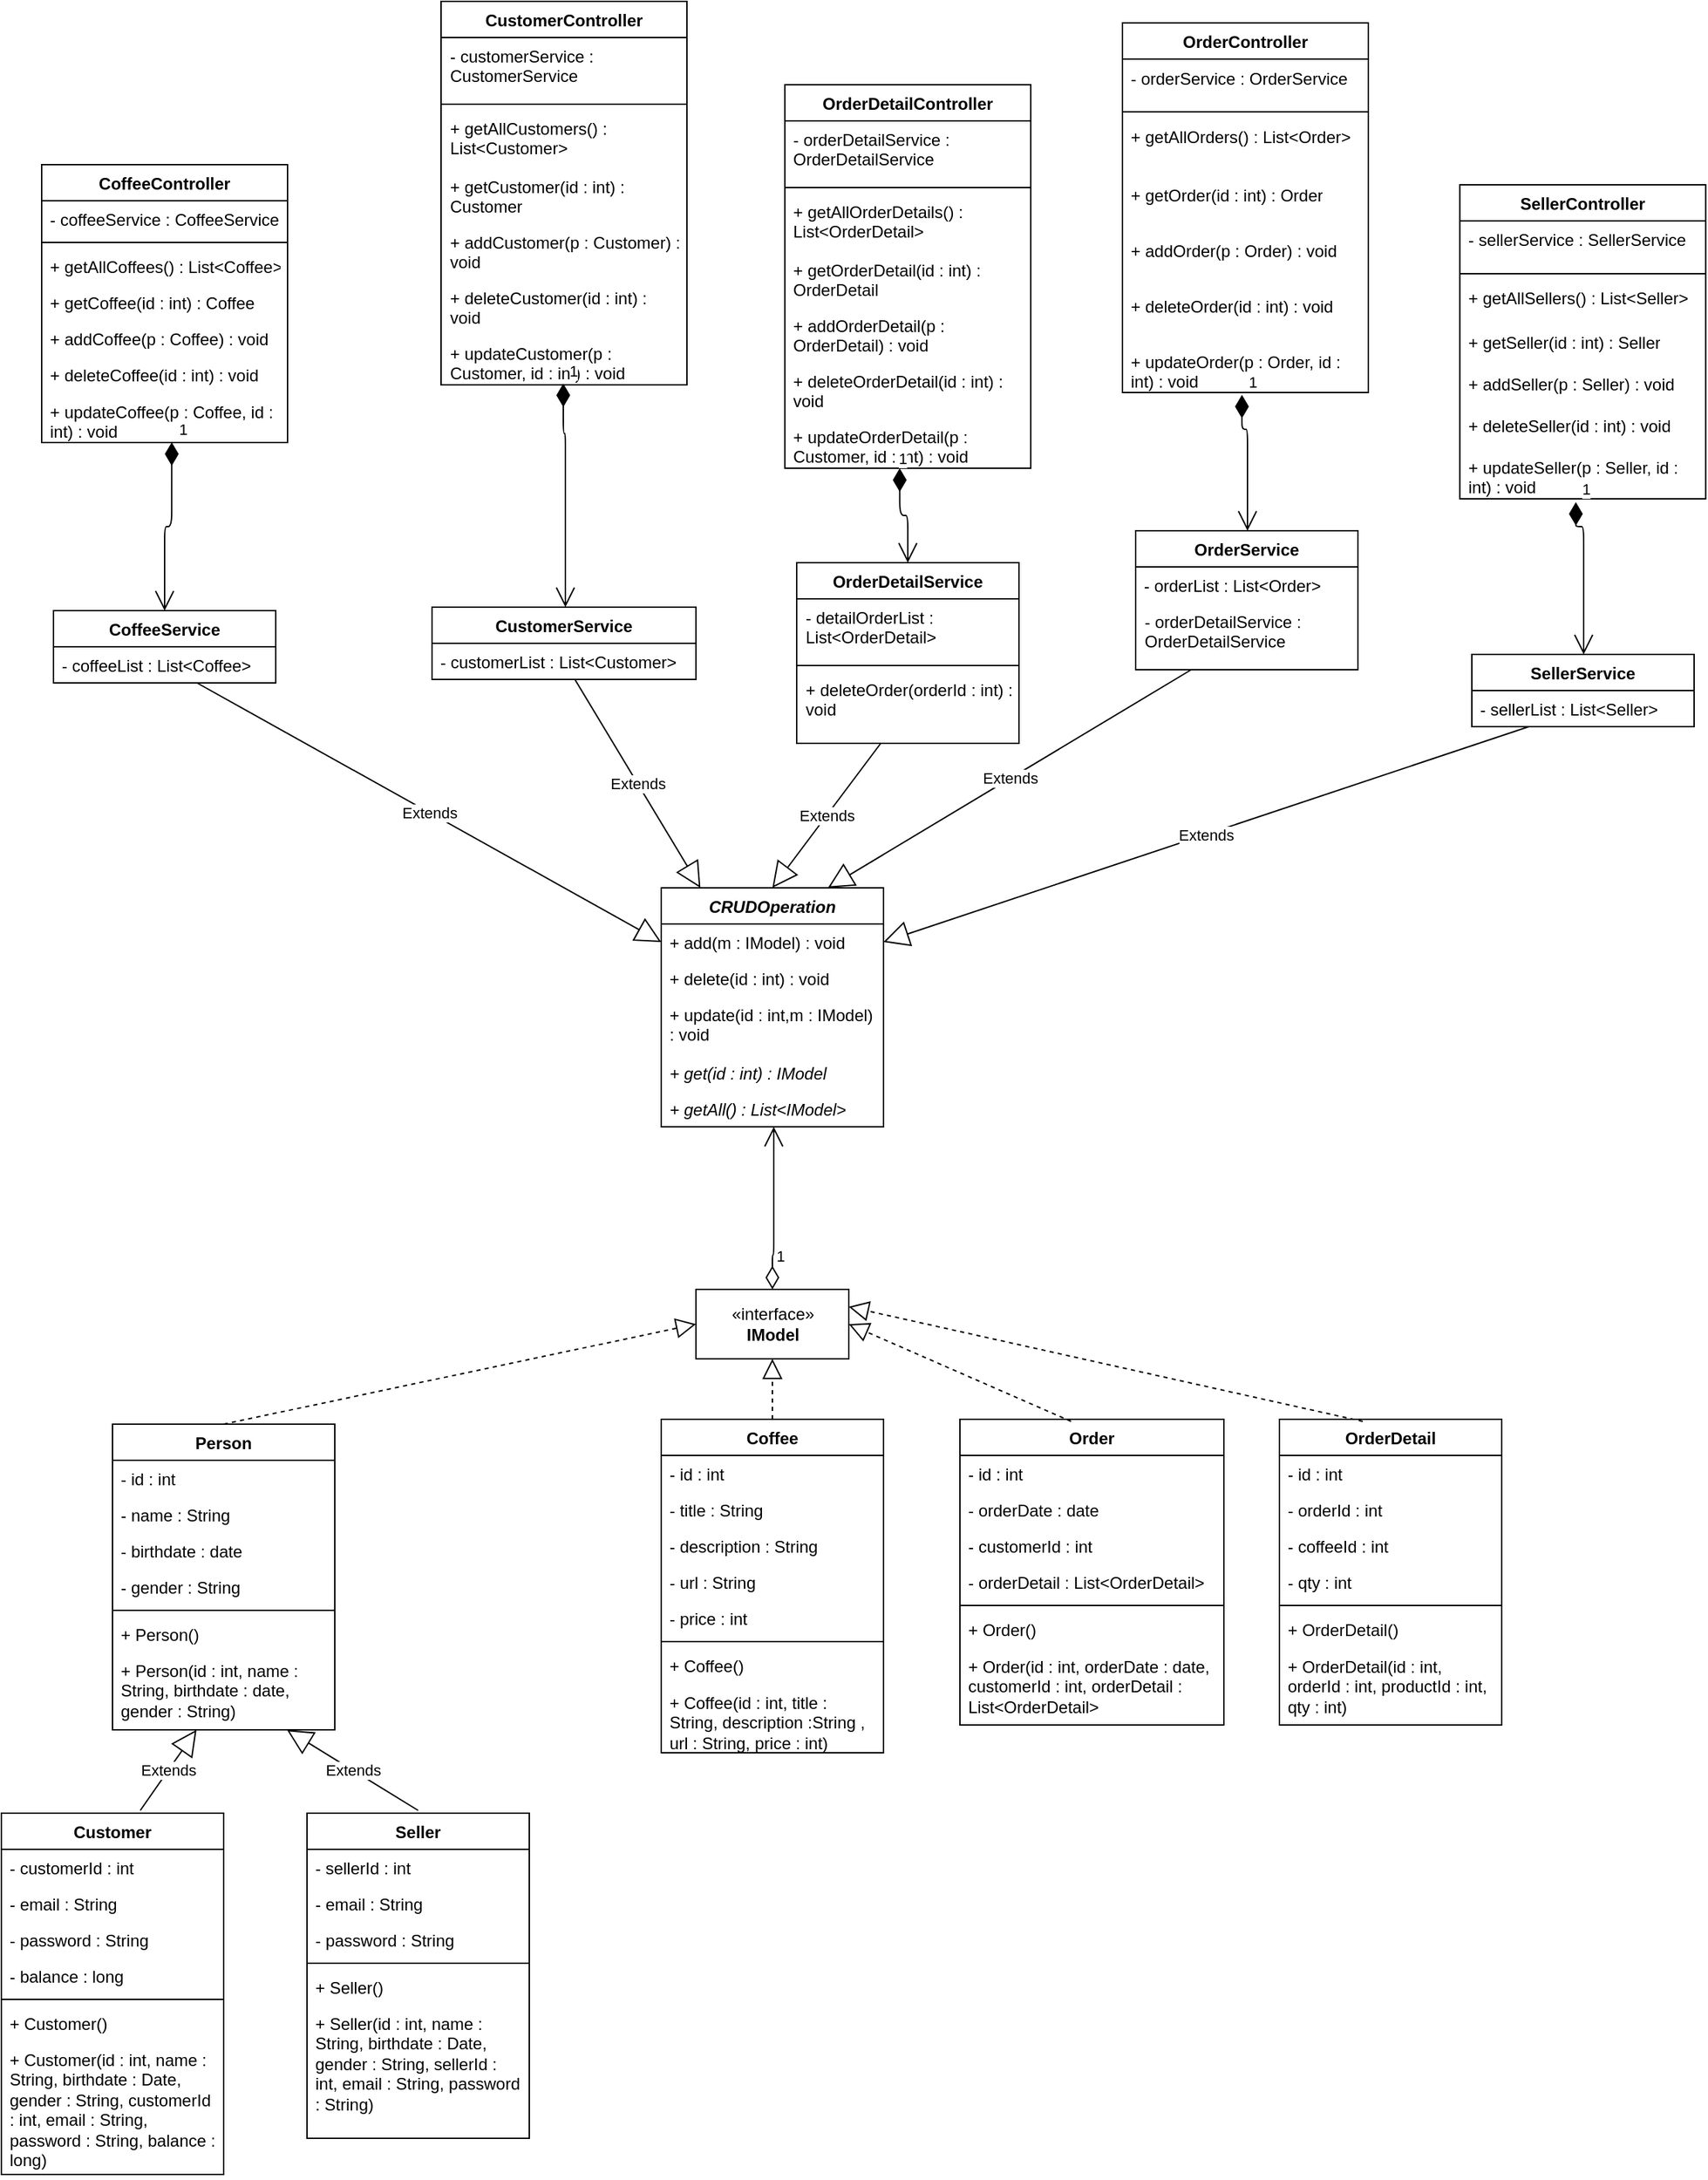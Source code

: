 <mxfile version="10.8.0" type="device"><diagram id="unkZzUZiPGqT73fD0y-A" name="Page-1"><mxGraphModel dx="1200" dy="1872" grid="1" gridSize="10" guides="1" tooltips="1" connect="1" arrows="1" fold="1" page="1" pageScale="1" pageWidth="827" pageHeight="1169" math="0" shadow="0"><root><mxCell id="0"/><mxCell id="1" parent="0"/><mxCell id="qswk7BOLAHKu92p0ZQ9E-1" value="Coffee" style="swimlane;fontStyle=1;align=center;verticalAlign=top;childLayout=stackLayout;horizontal=1;startSize=26;horizontalStack=0;resizeParent=1;resizeParentMax=0;resizeLast=0;collapsible=1;marginBottom=0;" parent="1" vertex="1"><mxGeometry x="545" y="118.5" width="160" height="240" as="geometry"/></mxCell><mxCell id="qswk7BOLAHKu92p0ZQ9E-5" value="- id : int" style="text;strokeColor=none;fillColor=none;align=left;verticalAlign=top;spacingLeft=4;spacingRight=4;overflow=hidden;rotatable=0;points=[[0,0.5],[1,0.5]];portConstraint=eastwest;" parent="qswk7BOLAHKu92p0ZQ9E-1" vertex="1"><mxGeometry y="26" width="160" height="26" as="geometry"/></mxCell><mxCell id="qswk7BOLAHKu92p0ZQ9E-6" value="- title : String" style="text;strokeColor=none;fillColor=none;align=left;verticalAlign=top;spacingLeft=4;spacingRight=4;overflow=hidden;rotatable=0;points=[[0,0.5],[1,0.5]];portConstraint=eastwest;" parent="qswk7BOLAHKu92p0ZQ9E-1" vertex="1"><mxGeometry y="52" width="160" height="26" as="geometry"/></mxCell><mxCell id="qswk7BOLAHKu92p0ZQ9E-8" value="- description : String" style="text;strokeColor=none;fillColor=none;align=left;verticalAlign=top;spacingLeft=4;spacingRight=4;overflow=hidden;rotatable=0;points=[[0,0.5],[1,0.5]];portConstraint=eastwest;" parent="qswk7BOLAHKu92p0ZQ9E-1" vertex="1"><mxGeometry y="78" width="160" height="26" as="geometry"/></mxCell><mxCell id="qswk7BOLAHKu92p0ZQ9E-7" value="- url : String" style="text;strokeColor=none;fillColor=none;align=left;verticalAlign=top;spacingLeft=4;spacingRight=4;overflow=hidden;rotatable=0;points=[[0,0.5],[1,0.5]];portConstraint=eastwest;" parent="qswk7BOLAHKu92p0ZQ9E-1" vertex="1"><mxGeometry y="104" width="160" height="26" as="geometry"/></mxCell><mxCell id="qswk7BOLAHKu92p0ZQ9E-2" value="- price : int" style="text;strokeColor=none;fillColor=none;align=left;verticalAlign=top;spacingLeft=4;spacingRight=4;overflow=hidden;rotatable=0;points=[[0,0.5],[1,0.5]];portConstraint=eastwest;" parent="qswk7BOLAHKu92p0ZQ9E-1" vertex="1"><mxGeometry y="130" width="160" height="26" as="geometry"/></mxCell><mxCell id="qswk7BOLAHKu92p0ZQ9E-3" value="" style="line;strokeWidth=1;fillColor=none;align=left;verticalAlign=middle;spacingTop=-1;spacingLeft=3;spacingRight=3;rotatable=0;labelPosition=right;points=[];portConstraint=eastwest;" parent="qswk7BOLAHKu92p0ZQ9E-1" vertex="1"><mxGeometry y="156" width="160" height="8" as="geometry"/></mxCell><mxCell id="qswk7BOLAHKu92p0ZQ9E-4" value="+ Coffee()" style="text;strokeColor=none;fillColor=none;align=left;verticalAlign=top;spacingLeft=4;spacingRight=4;overflow=hidden;rotatable=0;points=[[0,0.5],[1,0.5]];portConstraint=eastwest;" parent="qswk7BOLAHKu92p0ZQ9E-1" vertex="1"><mxGeometry y="164" width="160" height="26" as="geometry"/></mxCell><mxCell id="qswk7BOLAHKu92p0ZQ9E-9" value="+ Coffee(id : int, title : String, description :String , url : String, price : int)" style="text;strokeColor=none;fillColor=none;align=left;verticalAlign=top;spacingLeft=4;spacingRight=4;overflow=hidden;rotatable=0;points=[[0,0.5],[1,0.5]];portConstraint=eastwest;whiteSpace=wrap;" parent="qswk7BOLAHKu92p0ZQ9E-1" vertex="1"><mxGeometry y="190" width="160" height="50" as="geometry"/></mxCell><mxCell id="qswk7BOLAHKu92p0ZQ9E-10" value="Customer" style="swimlane;fontStyle=1;align=center;verticalAlign=top;childLayout=stackLayout;horizontal=1;startSize=26;horizontalStack=0;resizeParent=1;resizeParentMax=0;resizeLast=0;collapsible=1;marginBottom=0;" parent="1" vertex="1"><mxGeometry x="70" y="402" width="160" height="260" as="geometry"/></mxCell><mxCell id="qswk7BOLAHKu92p0ZQ9E-11" value="- customerId : int" style="text;strokeColor=none;fillColor=none;align=left;verticalAlign=top;spacingLeft=4;spacingRight=4;overflow=hidden;rotatable=0;points=[[0,0.5],[1,0.5]];portConstraint=eastwest;" parent="qswk7BOLAHKu92p0ZQ9E-10" vertex="1"><mxGeometry y="26" width="160" height="26" as="geometry"/></mxCell><mxCell id="qswk7BOLAHKu92p0ZQ9E-14" value="- email : String" style="text;strokeColor=none;fillColor=none;align=left;verticalAlign=top;spacingLeft=4;spacingRight=4;overflow=hidden;rotatable=0;points=[[0,0.5],[1,0.5]];portConstraint=eastwest;" parent="qswk7BOLAHKu92p0ZQ9E-10" vertex="1"><mxGeometry y="52" width="160" height="26" as="geometry"/></mxCell><mxCell id="qswk7BOLAHKu92p0ZQ9E-15" value="- password : String" style="text;strokeColor=none;fillColor=none;align=left;verticalAlign=top;spacingLeft=4;spacingRight=4;overflow=hidden;rotatable=0;points=[[0,0.5],[1,0.5]];portConstraint=eastwest;" parent="qswk7BOLAHKu92p0ZQ9E-10" vertex="1"><mxGeometry y="78" width="160" height="26" as="geometry"/></mxCell><mxCell id="qswk7BOLAHKu92p0ZQ9E-16" value="- balance : long" style="text;strokeColor=none;fillColor=none;align=left;verticalAlign=top;spacingLeft=4;spacingRight=4;overflow=hidden;rotatable=0;points=[[0,0.5],[1,0.5]];portConstraint=eastwest;" parent="qswk7BOLAHKu92p0ZQ9E-10" vertex="1"><mxGeometry y="104" width="160" height="26" as="geometry"/></mxCell><mxCell id="qswk7BOLAHKu92p0ZQ9E-12" value="" style="line;strokeWidth=1;fillColor=none;align=left;verticalAlign=middle;spacingTop=-1;spacingLeft=3;spacingRight=3;rotatable=0;labelPosition=right;points=[];portConstraint=eastwest;" parent="qswk7BOLAHKu92p0ZQ9E-10" vertex="1"><mxGeometry y="130" width="160" height="8" as="geometry"/></mxCell><mxCell id="qswk7BOLAHKu92p0ZQ9E-13" value="+ Customer()" style="text;strokeColor=none;fillColor=none;align=left;verticalAlign=top;spacingLeft=4;spacingRight=4;overflow=hidden;rotatable=0;points=[[0,0.5],[1,0.5]];portConstraint=eastwest;" parent="qswk7BOLAHKu92p0ZQ9E-10" vertex="1"><mxGeometry y="138" width="160" height="26" as="geometry"/></mxCell><mxCell id="qswk7BOLAHKu92p0ZQ9E-17" value="+ Customer(id : int, name : String, birthdate : Date, gender : String, customerId : int, email : String, password : String, balance : long)&#10;&#10;" style="text;strokeColor=none;fillColor=none;align=left;verticalAlign=top;spacingLeft=4;spacingRight=4;overflow=hidden;rotatable=0;points=[[0,0.5],[1,0.5]];portConstraint=eastwest;whiteSpace=wrap;" parent="qswk7BOLAHKu92p0ZQ9E-10" vertex="1"><mxGeometry y="164" width="160" height="96" as="geometry"/></mxCell><mxCell id="FtKsuevNSxniCEvB1cGS-13" value="Extends" style="endArrow=block;endSize=16;endFill=0;html=1;" parent="qswk7BOLAHKu92p0ZQ9E-10" target="qswk7BOLAHKu92p0ZQ9E-51" edge="1"><mxGeometry width="160" relative="1" as="geometry"><mxPoint x="100" y="-2" as="sourcePoint"/><mxPoint x="260" y="-2" as="targetPoint"/></mxGeometry></mxCell><mxCell id="qswk7BOLAHKu92p0ZQ9E-20" value="«interface»&lt;br&gt;&lt;b&gt;IModel&lt;/b&gt;&lt;br&gt;" style="html=1;" parent="1" vertex="1"><mxGeometry x="570" y="25" width="110" height="50" as="geometry"/></mxCell><mxCell id="qswk7BOLAHKu92p0ZQ9E-27" value="Order" style="swimlane;fontStyle=1;align=center;verticalAlign=top;childLayout=stackLayout;horizontal=1;startSize=26;horizontalStack=0;resizeParent=1;resizeParentMax=0;resizeLast=0;collapsible=1;marginBottom=0;" parent="1" vertex="1"><mxGeometry x="760" y="118.5" width="190" height="220" as="geometry"/></mxCell><mxCell id="qswk7BOLAHKu92p0ZQ9E-64" value="" style="endArrow=block;dashed=1;endFill=0;endSize=12;html=1;entryX=1;entryY=0.5;entryDx=0;entryDy=0;" parent="qswk7BOLAHKu92p0ZQ9E-27" target="qswk7BOLAHKu92p0ZQ9E-20" edge="1"><mxGeometry width="160" relative="1" as="geometry"><mxPoint x="80" y="1.5" as="sourcePoint"/><mxPoint x="260" y="11.5" as="targetPoint"/></mxGeometry></mxCell><mxCell id="qswk7BOLAHKu92p0ZQ9E-31" value="- id : int" style="text;strokeColor=none;fillColor=none;align=left;verticalAlign=top;spacingLeft=4;spacingRight=4;overflow=hidden;rotatable=0;points=[[0,0.5],[1,0.5]];portConstraint=eastwest;" parent="qswk7BOLAHKu92p0ZQ9E-27" vertex="1"><mxGeometry y="26" width="190" height="26" as="geometry"/></mxCell><mxCell id="qswk7BOLAHKu92p0ZQ9E-32" value="- orderDate : date" style="text;strokeColor=none;fillColor=none;align=left;verticalAlign=top;spacingLeft=4;spacingRight=4;overflow=hidden;rotatable=0;points=[[0,0.5],[1,0.5]];portConstraint=eastwest;" parent="qswk7BOLAHKu92p0ZQ9E-27" vertex="1"><mxGeometry y="52" width="190" height="26" as="geometry"/></mxCell><mxCell id="qswk7BOLAHKu92p0ZQ9E-33" value="- customerId : int" style="text;strokeColor=none;fillColor=none;align=left;verticalAlign=top;spacingLeft=4;spacingRight=4;overflow=hidden;rotatable=0;points=[[0,0.5],[1,0.5]];portConstraint=eastwest;" parent="qswk7BOLAHKu92p0ZQ9E-27" vertex="1"><mxGeometry y="78" width="190" height="26" as="geometry"/></mxCell><mxCell id="qswk7BOLAHKu92p0ZQ9E-28" value="- orderDetail : List&lt;OrderDetail&gt;" style="text;strokeColor=none;fillColor=none;align=left;verticalAlign=top;spacingLeft=4;spacingRight=4;overflow=hidden;rotatable=0;points=[[0,0.5],[1,0.5]];portConstraint=eastwest;" parent="qswk7BOLAHKu92p0ZQ9E-27" vertex="1"><mxGeometry y="104" width="190" height="26" as="geometry"/></mxCell><mxCell id="qswk7BOLAHKu92p0ZQ9E-29" value="" style="line;strokeWidth=1;fillColor=none;align=left;verticalAlign=middle;spacingTop=-1;spacingLeft=3;spacingRight=3;rotatable=0;labelPosition=right;points=[];portConstraint=eastwest;" parent="qswk7BOLAHKu92p0ZQ9E-27" vertex="1"><mxGeometry y="130" width="190" height="8" as="geometry"/></mxCell><mxCell id="qswk7BOLAHKu92p0ZQ9E-30" value="+ Order()" style="text;strokeColor=none;fillColor=none;align=left;verticalAlign=top;spacingLeft=4;spacingRight=4;overflow=hidden;rotatable=0;points=[[0,0.5],[1,0.5]];portConstraint=eastwest;" parent="qswk7BOLAHKu92p0ZQ9E-27" vertex="1"><mxGeometry y="138" width="190" height="26" as="geometry"/></mxCell><mxCell id="qswk7BOLAHKu92p0ZQ9E-34" value="+ Order(id : int, orderDate : date, customerId : int, orderDetail : List&lt;OrderDetail&gt;" style="text;strokeColor=none;fillColor=none;align=left;verticalAlign=top;spacingLeft=4;spacingRight=4;overflow=hidden;rotatable=0;points=[[0,0.5],[1,0.5]];portConstraint=eastwest;whiteSpace=wrap;" parent="qswk7BOLAHKu92p0ZQ9E-27" vertex="1"><mxGeometry y="164" width="190" height="56" as="geometry"/></mxCell><mxCell id="qswk7BOLAHKu92p0ZQ9E-35" value="OrderDetail" style="swimlane;fontStyle=1;align=center;verticalAlign=top;childLayout=stackLayout;horizontal=1;startSize=26;horizontalStack=0;resizeParent=1;resizeParentMax=0;resizeLast=0;collapsible=1;marginBottom=0;" parent="1" vertex="1"><mxGeometry x="990" y="118.5" width="160" height="220" as="geometry"/></mxCell><mxCell id="qswk7BOLAHKu92p0ZQ9E-65" value="" style="endArrow=block;dashed=1;endFill=0;endSize=12;html=1;entryX=1;entryY=0.25;entryDx=0;entryDy=0;" parent="qswk7BOLAHKu92p0ZQ9E-35" target="qswk7BOLAHKu92p0ZQ9E-20" edge="1"><mxGeometry width="160" relative="1" as="geometry"><mxPoint x="60" y="1.5" as="sourcePoint"/><mxPoint x="220" y="1.5" as="targetPoint"/></mxGeometry></mxCell><mxCell id="qswk7BOLAHKu92p0ZQ9E-36" value="- id : int" style="text;strokeColor=none;fillColor=none;align=left;verticalAlign=top;spacingLeft=4;spacingRight=4;overflow=hidden;rotatable=0;points=[[0,0.5],[1,0.5]];portConstraint=eastwest;" parent="qswk7BOLAHKu92p0ZQ9E-35" vertex="1"><mxGeometry y="26" width="160" height="26" as="geometry"/></mxCell><mxCell id="qswk7BOLAHKu92p0ZQ9E-41" value="- orderId : int" style="text;strokeColor=none;fillColor=none;align=left;verticalAlign=top;spacingLeft=4;spacingRight=4;overflow=hidden;rotatable=0;points=[[0,0.5],[1,0.5]];portConstraint=eastwest;" parent="qswk7BOLAHKu92p0ZQ9E-35" vertex="1"><mxGeometry y="52" width="160" height="26" as="geometry"/></mxCell><mxCell id="qswk7BOLAHKu92p0ZQ9E-42" value="- coffeeId : int" style="text;strokeColor=none;fillColor=none;align=left;verticalAlign=top;spacingLeft=4;spacingRight=4;overflow=hidden;rotatable=0;points=[[0,0.5],[1,0.5]];portConstraint=eastwest;" parent="qswk7BOLAHKu92p0ZQ9E-35" vertex="1"><mxGeometry y="78" width="160" height="26" as="geometry"/></mxCell><mxCell id="qswk7BOLAHKu92p0ZQ9E-40" value="- qty : int" style="text;strokeColor=none;fillColor=none;align=left;verticalAlign=top;spacingLeft=4;spacingRight=4;overflow=hidden;rotatable=0;points=[[0,0.5],[1,0.5]];portConstraint=eastwest;" parent="qswk7BOLAHKu92p0ZQ9E-35" vertex="1"><mxGeometry y="104" width="160" height="26" as="geometry"/></mxCell><mxCell id="qswk7BOLAHKu92p0ZQ9E-37" value="" style="line;strokeWidth=1;fillColor=none;align=left;verticalAlign=middle;spacingTop=-1;spacingLeft=3;spacingRight=3;rotatable=0;labelPosition=right;points=[];portConstraint=eastwest;" parent="qswk7BOLAHKu92p0ZQ9E-35" vertex="1"><mxGeometry y="130" width="160" height="8" as="geometry"/></mxCell><mxCell id="qswk7BOLAHKu92p0ZQ9E-38" value="+ OrderDetail()" style="text;strokeColor=none;fillColor=none;align=left;verticalAlign=top;spacingLeft=4;spacingRight=4;overflow=hidden;rotatable=0;points=[[0,0.5],[1,0.5]];portConstraint=eastwest;" parent="qswk7BOLAHKu92p0ZQ9E-35" vertex="1"><mxGeometry y="138" width="160" height="26" as="geometry"/></mxCell><mxCell id="qswk7BOLAHKu92p0ZQ9E-43" value="+ OrderDetail(id : int, orderId : int, productId : int, qty : int)" style="text;strokeColor=none;fillColor=none;align=left;verticalAlign=top;spacingLeft=4;spacingRight=4;overflow=hidden;rotatable=0;points=[[0,0.5],[1,0.5]];portConstraint=eastwest;whiteSpace=wrap;" parent="qswk7BOLAHKu92p0ZQ9E-35" vertex="1"><mxGeometry y="164" width="160" height="56" as="geometry"/></mxCell><mxCell id="qswk7BOLAHKu92p0ZQ9E-44" value="Person" style="swimlane;fontStyle=1;align=center;verticalAlign=top;childLayout=stackLayout;horizontal=1;startSize=26;horizontalStack=0;resizeParent=1;resizeParentMax=0;resizeLast=0;collapsible=1;marginBottom=0;" parent="1" vertex="1"><mxGeometry x="150" y="122" width="160" height="220" as="geometry"/></mxCell><mxCell id="qswk7BOLAHKu92p0ZQ9E-45" value="- id : int" style="text;strokeColor=none;fillColor=none;align=left;verticalAlign=top;spacingLeft=4;spacingRight=4;overflow=hidden;rotatable=0;points=[[0,0.5],[1,0.5]];portConstraint=eastwest;" parent="qswk7BOLAHKu92p0ZQ9E-44" vertex="1"><mxGeometry y="26" width="160" height="26" as="geometry"/></mxCell><mxCell id="qswk7BOLAHKu92p0ZQ9E-49" value="- name : String" style="text;strokeColor=none;fillColor=none;align=left;verticalAlign=top;spacingLeft=4;spacingRight=4;overflow=hidden;rotatable=0;points=[[0,0.5],[1,0.5]];portConstraint=eastwest;" parent="qswk7BOLAHKu92p0ZQ9E-44" vertex="1"><mxGeometry y="52" width="160" height="26" as="geometry"/></mxCell><mxCell id="qswk7BOLAHKu92p0ZQ9E-50" value="- birthdate : date" style="text;strokeColor=none;fillColor=none;align=left;verticalAlign=top;spacingLeft=4;spacingRight=4;overflow=hidden;rotatable=0;points=[[0,0.5],[1,0.5]];portConstraint=eastwest;" parent="qswk7BOLAHKu92p0ZQ9E-44" vertex="1"><mxGeometry y="78" width="160" height="26" as="geometry"/></mxCell><mxCell id="qswk7BOLAHKu92p0ZQ9E-48" value="- gender : String" style="text;strokeColor=none;fillColor=none;align=left;verticalAlign=top;spacingLeft=4;spacingRight=4;overflow=hidden;rotatable=0;points=[[0,0.5],[1,0.5]];portConstraint=eastwest;" parent="qswk7BOLAHKu92p0ZQ9E-44" vertex="1"><mxGeometry y="104" width="160" height="26" as="geometry"/></mxCell><mxCell id="qswk7BOLAHKu92p0ZQ9E-46" value="" style="line;strokeWidth=1;fillColor=none;align=left;verticalAlign=middle;spacingTop=-1;spacingLeft=3;spacingRight=3;rotatable=0;labelPosition=right;points=[];portConstraint=eastwest;" parent="qswk7BOLAHKu92p0ZQ9E-44" vertex="1"><mxGeometry y="130" width="160" height="8" as="geometry"/></mxCell><mxCell id="qswk7BOLAHKu92p0ZQ9E-47" value="+ Person()" style="text;strokeColor=none;fillColor=none;align=left;verticalAlign=top;spacingLeft=4;spacingRight=4;overflow=hidden;rotatable=0;points=[[0,0.5],[1,0.5]];portConstraint=eastwest;" parent="qswk7BOLAHKu92p0ZQ9E-44" vertex="1"><mxGeometry y="138" width="160" height="26" as="geometry"/></mxCell><mxCell id="qswk7BOLAHKu92p0ZQ9E-51" value="+ Person(id : int, name : String, birthdate : date, gender : String)" style="text;strokeColor=none;fillColor=none;align=left;verticalAlign=top;spacingLeft=4;spacingRight=4;overflow=hidden;rotatable=0;points=[[0,0.5],[1,0.5]];portConstraint=eastwest;whiteSpace=wrap;" parent="qswk7BOLAHKu92p0ZQ9E-44" vertex="1"><mxGeometry y="164" width="160" height="56" as="geometry"/></mxCell><mxCell id="qswk7BOLAHKu92p0ZQ9E-52" value="Seller" style="swimlane;fontStyle=1;align=center;verticalAlign=top;childLayout=stackLayout;horizontal=1;startSize=26;horizontalStack=0;resizeParent=1;resizeParentMax=0;resizeLast=0;collapsible=1;marginBottom=0;" parent="1" vertex="1"><mxGeometry x="290" y="402" width="160" height="234" as="geometry"/></mxCell><mxCell id="qswk7BOLAHKu92p0ZQ9E-53" value="- sellerId : int" style="text;strokeColor=none;fillColor=none;align=left;verticalAlign=top;spacingLeft=4;spacingRight=4;overflow=hidden;rotatable=0;points=[[0,0.5],[1,0.5]];portConstraint=eastwest;" parent="qswk7BOLAHKu92p0ZQ9E-52" vertex="1"><mxGeometry y="26" width="160" height="26" as="geometry"/></mxCell><mxCell id="qswk7BOLAHKu92p0ZQ9E-54" value="- email : String" style="text;strokeColor=none;fillColor=none;align=left;verticalAlign=top;spacingLeft=4;spacingRight=4;overflow=hidden;rotatable=0;points=[[0,0.5],[1,0.5]];portConstraint=eastwest;" parent="qswk7BOLAHKu92p0ZQ9E-52" vertex="1"><mxGeometry y="52" width="160" height="26" as="geometry"/></mxCell><mxCell id="qswk7BOLAHKu92p0ZQ9E-55" value="- password : String" style="text;strokeColor=none;fillColor=none;align=left;verticalAlign=top;spacingLeft=4;spacingRight=4;overflow=hidden;rotatable=0;points=[[0,0.5],[1,0.5]];portConstraint=eastwest;" parent="qswk7BOLAHKu92p0ZQ9E-52" vertex="1"><mxGeometry y="78" width="160" height="26" as="geometry"/></mxCell><mxCell id="qswk7BOLAHKu92p0ZQ9E-57" value="" style="line;strokeWidth=1;fillColor=none;align=left;verticalAlign=middle;spacingTop=-1;spacingLeft=3;spacingRight=3;rotatable=0;labelPosition=right;points=[];portConstraint=eastwest;" parent="qswk7BOLAHKu92p0ZQ9E-52" vertex="1"><mxGeometry y="104" width="160" height="8" as="geometry"/></mxCell><mxCell id="qswk7BOLAHKu92p0ZQ9E-58" value="+ Seller()" style="text;strokeColor=none;fillColor=none;align=left;verticalAlign=top;spacingLeft=4;spacingRight=4;overflow=hidden;rotatable=0;points=[[0,0.5],[1,0.5]];portConstraint=eastwest;" parent="qswk7BOLAHKu92p0ZQ9E-52" vertex="1"><mxGeometry y="112" width="160" height="26" as="geometry"/></mxCell><mxCell id="qswk7BOLAHKu92p0ZQ9E-59" value="+ Seller(id : int, name : String, birthdate : Date, gender : String, sellerId : int, email : String, password : String)&#10;&#10;" style="text;strokeColor=none;fillColor=none;align=left;verticalAlign=top;spacingLeft=4;spacingRight=4;overflow=hidden;rotatable=0;points=[[0,0.5],[1,0.5]];portConstraint=eastwest;whiteSpace=wrap;" parent="qswk7BOLAHKu92p0ZQ9E-52" vertex="1"><mxGeometry y="138" width="160" height="96" as="geometry"/></mxCell><mxCell id="FtKsuevNSxniCEvB1cGS-16" value="Extends" style="endArrow=block;endSize=16;endFill=0;html=1;" parent="qswk7BOLAHKu92p0ZQ9E-52" target="qswk7BOLAHKu92p0ZQ9E-51" edge="1"><mxGeometry width="160" relative="1" as="geometry"><mxPoint x="80" y="-2" as="sourcePoint"/><mxPoint x="240" y="-2" as="targetPoint"/></mxGeometry></mxCell><mxCell id="qswk7BOLAHKu92p0ZQ9E-61" value="" style="endArrow=block;dashed=1;endFill=0;endSize=12;html=1;exitX=0.5;exitY=0;exitDx=0;exitDy=0;entryX=0;entryY=0.5;entryDx=0;entryDy=0;" parent="1" source="qswk7BOLAHKu92p0ZQ9E-44" target="qswk7BOLAHKu92p0ZQ9E-20" edge="1"><mxGeometry width="160" relative="1" as="geometry"><mxPoint x="320" y="60" as="sourcePoint"/><mxPoint x="480" y="60" as="targetPoint"/></mxGeometry></mxCell><mxCell id="qswk7BOLAHKu92p0ZQ9E-63" value="" style="endArrow=block;dashed=1;endFill=0;endSize=12;html=1;entryX=0.5;entryY=1;entryDx=0;entryDy=0;" parent="1" source="qswk7BOLAHKu92p0ZQ9E-1" target="qswk7BOLAHKu92p0ZQ9E-20" edge="1"><mxGeometry width="160" relative="1" as="geometry"><mxPoint x="625" y="75" as="sourcePoint"/><mxPoint x="820" y="75" as="targetPoint"/></mxGeometry></mxCell><mxCell id="qswk7BOLAHKu92p0ZQ9E-66" value="CRUDOperation" style="swimlane;fontStyle=3;align=center;verticalAlign=top;childLayout=stackLayout;horizontal=1;startSize=26;horizontalStack=0;resizeParent=1;resizeParentMax=0;resizeLast=0;collapsible=1;marginBottom=0;" parent="1" vertex="1"><mxGeometry x="545" y="-264" width="160" height="172" as="geometry"/></mxCell><mxCell id="qswk7BOLAHKu92p0ZQ9E-67" value="+ add(m : IModel) : void" style="text;strokeColor=none;fillColor=none;align=left;verticalAlign=top;spacingLeft=4;spacingRight=4;overflow=hidden;rotatable=0;points=[[0,0.5],[1,0.5]];portConstraint=eastwest;" parent="qswk7BOLAHKu92p0ZQ9E-66" vertex="1"><mxGeometry y="26" width="160" height="26" as="geometry"/></mxCell><mxCell id="qswk7BOLAHKu92p0ZQ9E-70" value="+ delete(id : int) : void" style="text;strokeColor=none;fillColor=none;align=left;verticalAlign=top;spacingLeft=4;spacingRight=4;overflow=hidden;rotatable=0;points=[[0,0.5],[1,0.5]];portConstraint=eastwest;" parent="qswk7BOLAHKu92p0ZQ9E-66" vertex="1"><mxGeometry y="52" width="160" height="26" as="geometry"/></mxCell><mxCell id="qswk7BOLAHKu92p0ZQ9E-72" value="+ update(id : int,m : IModel) : void" style="text;strokeColor=none;fillColor=none;align=left;verticalAlign=top;spacingLeft=4;spacingRight=4;overflow=hidden;rotatable=0;points=[[0,0.5],[1,0.5]];portConstraint=eastwest;whiteSpace=wrap;" parent="qswk7BOLAHKu92p0ZQ9E-66" vertex="1"><mxGeometry y="78" width="160" height="42" as="geometry"/></mxCell><mxCell id="qswk7BOLAHKu92p0ZQ9E-73" value="+ get(id : int) : IModel" style="text;strokeColor=none;fillColor=none;align=left;verticalAlign=top;spacingLeft=4;spacingRight=4;overflow=hidden;rotatable=0;points=[[0,0.5],[1,0.5]];portConstraint=eastwest;fontStyle=2" parent="qswk7BOLAHKu92p0ZQ9E-66" vertex="1"><mxGeometry y="120" width="160" height="26" as="geometry"/></mxCell><mxCell id="qswk7BOLAHKu92p0ZQ9E-71" value="+ getAll() : List&lt;IModel&gt;" style="text;strokeColor=none;fillColor=none;align=left;verticalAlign=top;spacingLeft=4;spacingRight=4;overflow=hidden;rotatable=0;points=[[0,0.5],[1,0.5]];portConstraint=eastwest;fontStyle=2" parent="qswk7BOLAHKu92p0ZQ9E-66" vertex="1"><mxGeometry y="146" width="160" height="26" as="geometry"/></mxCell><mxCell id="qswk7BOLAHKu92p0ZQ9E-74" value="CoffeeService" style="swimlane;fontStyle=1;align=center;verticalAlign=top;childLayout=stackLayout;horizontal=1;startSize=26;horizontalStack=0;resizeParent=1;resizeParentMax=0;resizeLast=0;collapsible=1;marginBottom=0;" parent="1" vertex="1"><mxGeometry x="107.5" y="-463.5" width="160" height="52" as="geometry"/></mxCell><mxCell id="qswk7BOLAHKu92p0ZQ9E-75" value="- coffeeList : List&lt;Coffee&gt;" style="text;strokeColor=none;fillColor=none;align=left;verticalAlign=top;spacingLeft=4;spacingRight=4;overflow=hidden;rotatable=0;points=[[0,0.5],[1,0.5]];portConstraint=eastwest;" parent="qswk7BOLAHKu92p0ZQ9E-74" vertex="1"><mxGeometry y="26" width="160" height="26" as="geometry"/></mxCell><mxCell id="qswk7BOLAHKu92p0ZQ9E-78" value="CustomerService" style="swimlane;fontStyle=1;align=center;verticalAlign=top;childLayout=stackLayout;horizontal=1;startSize=26;horizontalStack=0;resizeParent=1;resizeParentMax=0;resizeLast=0;collapsible=1;marginBottom=0;" parent="1" vertex="1"><mxGeometry x="380" y="-466" width="190" height="52" as="geometry"/></mxCell><mxCell id="qswk7BOLAHKu92p0ZQ9E-79" value="- customerList : List&lt;Customer&gt;" style="text;strokeColor=none;fillColor=none;align=left;verticalAlign=top;spacingLeft=4;spacingRight=4;overflow=hidden;rotatable=0;points=[[0,0.5],[1,0.5]];portConstraint=eastwest;" parent="qswk7BOLAHKu92p0ZQ9E-78" vertex="1"><mxGeometry y="26" width="190" height="26" as="geometry"/></mxCell><mxCell id="qswk7BOLAHKu92p0ZQ9E-80" value="OrderDetailService" style="swimlane;fontStyle=1;align=center;verticalAlign=top;childLayout=stackLayout;horizontal=1;startSize=26;horizontalStack=0;resizeParent=1;resizeParentMax=0;resizeLast=0;collapsible=1;marginBottom=0;" parent="1" vertex="1"><mxGeometry x="642.5" y="-498" width="160" height="130" as="geometry"/></mxCell><mxCell id="qswk7BOLAHKu92p0ZQ9E-81" value="- detailOrderList : List&lt;OrderDetail&gt;" style="text;strokeColor=none;fillColor=none;align=left;verticalAlign=top;spacingLeft=4;spacingRight=4;overflow=hidden;rotatable=0;points=[[0,0.5],[1,0.5]];portConstraint=eastwest;whiteSpace=wrap;" parent="qswk7BOLAHKu92p0ZQ9E-80" vertex="1"><mxGeometry y="26" width="160" height="44" as="geometry"/></mxCell><mxCell id="qswk7BOLAHKu92p0ZQ9E-82" value="" style="line;strokeWidth=1;fillColor=none;align=left;verticalAlign=middle;spacingTop=-1;spacingLeft=3;spacingRight=3;rotatable=0;labelPosition=right;points=[];portConstraint=eastwest;" parent="qswk7BOLAHKu92p0ZQ9E-80" vertex="1"><mxGeometry y="70" width="160" height="8" as="geometry"/></mxCell><mxCell id="qswk7BOLAHKu92p0ZQ9E-83" value="+ deleteOrder(orderId : int) : void" style="text;strokeColor=none;fillColor=none;align=left;verticalAlign=top;spacingLeft=4;spacingRight=4;overflow=hidden;rotatable=0;points=[[0,0.5],[1,0.5]];portConstraint=eastwest;whiteSpace=wrap;" parent="qswk7BOLAHKu92p0ZQ9E-80" vertex="1"><mxGeometry y="78" width="160" height="52" as="geometry"/></mxCell><mxCell id="qswk7BOLAHKu92p0ZQ9E-84" value="OrderService" style="swimlane;fontStyle=1;align=center;verticalAlign=top;childLayout=stackLayout;horizontal=1;startSize=26;horizontalStack=0;resizeParent=1;resizeParentMax=0;resizeLast=0;collapsible=1;marginBottom=0;" parent="1" vertex="1"><mxGeometry x="886.5" y="-521" width="160" height="100" as="geometry"/></mxCell><mxCell id="qswk7BOLAHKu92p0ZQ9E-85" value="- orderList : List&lt;Order&gt;" style="text;strokeColor=none;fillColor=none;align=left;verticalAlign=top;spacingLeft=4;spacingRight=4;overflow=hidden;rotatable=0;points=[[0,0.5],[1,0.5]];portConstraint=eastwest;" parent="qswk7BOLAHKu92p0ZQ9E-84" vertex="1"><mxGeometry y="26" width="160" height="26" as="geometry"/></mxCell><mxCell id="qswk7BOLAHKu92p0ZQ9E-86" value="- orderDetailService : OrderDetailService" style="text;strokeColor=none;fillColor=none;align=left;verticalAlign=top;spacingLeft=4;spacingRight=4;overflow=hidden;rotatable=0;points=[[0,0.5],[1,0.5]];portConstraint=eastwest;whiteSpace=wrap;" parent="qswk7BOLAHKu92p0ZQ9E-84" vertex="1"><mxGeometry y="52" width="160" height="48" as="geometry"/></mxCell><mxCell id="qswk7BOLAHKu92p0ZQ9E-88" value="SellerService" style="swimlane;fontStyle=1;align=center;verticalAlign=top;childLayout=stackLayout;horizontal=1;startSize=26;horizontalStack=0;resizeParent=1;resizeParentMax=0;resizeLast=0;collapsible=1;marginBottom=0;" parent="1" vertex="1"><mxGeometry x="1128.5" y="-432" width="160" height="52" as="geometry"/></mxCell><mxCell id="qswk7BOLAHKu92p0ZQ9E-89" value="- sellerList : List&lt;Seller&gt;" style="text;strokeColor=none;fillColor=none;align=left;verticalAlign=top;spacingLeft=4;spacingRight=4;overflow=hidden;rotatable=0;points=[[0,0.5],[1,0.5]];portConstraint=eastwest;" parent="qswk7BOLAHKu92p0ZQ9E-88" vertex="1"><mxGeometry y="26" width="160" height="26" as="geometry"/></mxCell><mxCell id="qswk7BOLAHKu92p0ZQ9E-90" value="CoffeeController" style="swimlane;fontStyle=1;align=center;verticalAlign=top;childLayout=stackLayout;horizontal=1;startSize=26;horizontalStack=0;resizeParent=1;resizeParentMax=0;resizeLast=0;collapsible=1;marginBottom=0;" parent="1" vertex="1"><mxGeometry x="99" y="-784.5" width="177" height="200" as="geometry"/></mxCell><mxCell id="qswk7BOLAHKu92p0ZQ9E-91" value="- coffeeService : CoffeeService" style="text;strokeColor=none;fillColor=none;align=left;verticalAlign=top;spacingLeft=4;spacingRight=4;overflow=hidden;rotatable=0;points=[[0,0.5],[1,0.5]];portConstraint=eastwest;" parent="qswk7BOLAHKu92p0ZQ9E-90" vertex="1"><mxGeometry y="26" width="177" height="26" as="geometry"/></mxCell><mxCell id="qswk7BOLAHKu92p0ZQ9E-92" value="" style="line;strokeWidth=1;fillColor=none;align=left;verticalAlign=middle;spacingTop=-1;spacingLeft=3;spacingRight=3;rotatable=0;labelPosition=right;points=[];portConstraint=eastwest;" parent="qswk7BOLAHKu92p0ZQ9E-90" vertex="1"><mxGeometry y="52" width="177" height="8" as="geometry"/></mxCell><mxCell id="qswk7BOLAHKu92p0ZQ9E-93" value="+ getAllCoffees() : List&lt;Coffee&gt;" style="text;strokeColor=none;fillColor=none;align=left;verticalAlign=top;spacingLeft=4;spacingRight=4;overflow=hidden;rotatable=0;points=[[0,0.5],[1,0.5]];portConstraint=eastwest;" parent="qswk7BOLAHKu92p0ZQ9E-90" vertex="1"><mxGeometry y="60" width="177" height="26" as="geometry"/></mxCell><mxCell id="qswk7BOLAHKu92p0ZQ9E-94" value="+ getCoffee(id : int) : Coffee" style="text;strokeColor=none;fillColor=none;align=left;verticalAlign=top;spacingLeft=4;spacingRight=4;overflow=hidden;rotatable=0;points=[[0,0.5],[1,0.5]];portConstraint=eastwest;" parent="qswk7BOLAHKu92p0ZQ9E-90" vertex="1"><mxGeometry y="86" width="177" height="26" as="geometry"/></mxCell><mxCell id="qswk7BOLAHKu92p0ZQ9E-95" value="+ addCoffee(p : Coffee) : void" style="text;strokeColor=none;fillColor=none;align=left;verticalAlign=top;spacingLeft=4;spacingRight=4;overflow=hidden;rotatable=0;points=[[0,0.5],[1,0.5]];portConstraint=eastwest;" parent="qswk7BOLAHKu92p0ZQ9E-90" vertex="1"><mxGeometry y="112" width="177" height="26" as="geometry"/></mxCell><mxCell id="qswk7BOLAHKu92p0ZQ9E-96" value="+ deleteCoffee(id : int) : void" style="text;strokeColor=none;fillColor=none;align=left;verticalAlign=top;spacingLeft=4;spacingRight=4;overflow=hidden;rotatable=0;points=[[0,0.5],[1,0.5]];portConstraint=eastwest;" parent="qswk7BOLAHKu92p0ZQ9E-90" vertex="1"><mxGeometry y="138" width="177" height="26" as="geometry"/></mxCell><mxCell id="qswk7BOLAHKu92p0ZQ9E-97" value="+ updateCoffee(p : Coffee, id : int) : void" style="text;strokeColor=none;fillColor=none;align=left;verticalAlign=top;spacingLeft=4;spacingRight=4;overflow=hidden;rotatable=0;points=[[0,0.5],[1,0.5]];portConstraint=eastwest;whiteSpace=wrap;" parent="qswk7BOLAHKu92p0ZQ9E-90" vertex="1"><mxGeometry y="164" width="177" height="36" as="geometry"/></mxCell><mxCell id="qswk7BOLAHKu92p0ZQ9E-98" value="CustomerController" style="swimlane;fontStyle=1;align=center;verticalAlign=top;childLayout=stackLayout;horizontal=1;startSize=26;horizontalStack=0;resizeParent=1;resizeParentMax=0;resizeLast=0;collapsible=1;marginBottom=0;" parent="1" vertex="1"><mxGeometry x="386.5" y="-902" width="177" height="276" as="geometry"/></mxCell><mxCell id="qswk7BOLAHKu92p0ZQ9E-99" value="- customerService : CustomerService" style="text;strokeColor=none;fillColor=none;align=left;verticalAlign=top;spacingLeft=4;spacingRight=4;overflow=hidden;rotatable=0;points=[[0,0.5],[1,0.5]];portConstraint=eastwest;whiteSpace=wrap;" parent="qswk7BOLAHKu92p0ZQ9E-98" vertex="1"><mxGeometry y="26" width="177" height="44" as="geometry"/></mxCell><mxCell id="qswk7BOLAHKu92p0ZQ9E-100" value="" style="line;strokeWidth=1;fillColor=none;align=left;verticalAlign=middle;spacingTop=-1;spacingLeft=3;spacingRight=3;rotatable=0;labelPosition=right;points=[];portConstraint=eastwest;" parent="qswk7BOLAHKu92p0ZQ9E-98" vertex="1"><mxGeometry y="70" width="177" height="8" as="geometry"/></mxCell><mxCell id="qswk7BOLAHKu92p0ZQ9E-101" value="+ getAllCustomers() : List&lt;Customer&gt;" style="text;strokeColor=none;fillColor=none;align=left;verticalAlign=top;spacingLeft=4;spacingRight=4;overflow=hidden;rotatable=0;points=[[0,0.5],[1,0.5]];portConstraint=eastwest;whiteSpace=wrap;" parent="qswk7BOLAHKu92p0ZQ9E-98" vertex="1"><mxGeometry y="78" width="177" height="42" as="geometry"/></mxCell><mxCell id="qswk7BOLAHKu92p0ZQ9E-102" value="+ getCustomer(id : int) : Customer" style="text;strokeColor=none;fillColor=none;align=left;verticalAlign=top;spacingLeft=4;spacingRight=4;overflow=hidden;rotatable=0;points=[[0,0.5],[1,0.5]];portConstraint=eastwest;whiteSpace=wrap;" parent="qswk7BOLAHKu92p0ZQ9E-98" vertex="1"><mxGeometry y="120" width="177" height="40" as="geometry"/></mxCell><mxCell id="qswk7BOLAHKu92p0ZQ9E-103" value="+ addCustomer(p : Customer) : void" style="text;strokeColor=none;fillColor=none;align=left;verticalAlign=top;spacingLeft=4;spacingRight=4;overflow=hidden;rotatable=0;points=[[0,0.5],[1,0.5]];portConstraint=eastwest;whiteSpace=wrap;" parent="qswk7BOLAHKu92p0ZQ9E-98" vertex="1"><mxGeometry y="160" width="177" height="40" as="geometry"/></mxCell><mxCell id="qswk7BOLAHKu92p0ZQ9E-104" value="+ deleteCustomer(id : int) : void" style="text;strokeColor=none;fillColor=none;align=left;verticalAlign=top;spacingLeft=4;spacingRight=4;overflow=hidden;rotatable=0;points=[[0,0.5],[1,0.5]];portConstraint=eastwest;whiteSpace=wrap;" parent="qswk7BOLAHKu92p0ZQ9E-98" vertex="1"><mxGeometry y="200" width="177" height="40" as="geometry"/></mxCell><mxCell id="qswk7BOLAHKu92p0ZQ9E-105" value="+ updateCustomer(p : Customer, id : int) : void" style="text;strokeColor=none;fillColor=none;align=left;verticalAlign=top;spacingLeft=4;spacingRight=4;overflow=hidden;rotatable=0;points=[[0,0.5],[1,0.5]];portConstraint=eastwest;whiteSpace=wrap;" parent="qswk7BOLAHKu92p0ZQ9E-98" vertex="1"><mxGeometry y="240" width="177" height="36" as="geometry"/></mxCell><mxCell id="qswk7BOLAHKu92p0ZQ9E-106" value="OrderDetailController" style="swimlane;fontStyle=1;align=center;verticalAlign=top;childLayout=stackLayout;horizontal=1;startSize=26;horizontalStack=0;resizeParent=1;resizeParentMax=0;resizeLast=0;collapsible=1;marginBottom=0;" parent="1" vertex="1"><mxGeometry x="634" y="-842" width="177" height="276" as="geometry"/></mxCell><mxCell id="qswk7BOLAHKu92p0ZQ9E-107" value="- orderDetailService : OrderDetailService" style="text;strokeColor=none;fillColor=none;align=left;verticalAlign=top;spacingLeft=4;spacingRight=4;overflow=hidden;rotatable=0;points=[[0,0.5],[1,0.5]];portConstraint=eastwest;whiteSpace=wrap;" parent="qswk7BOLAHKu92p0ZQ9E-106" vertex="1"><mxGeometry y="26" width="177" height="44" as="geometry"/></mxCell><mxCell id="qswk7BOLAHKu92p0ZQ9E-108" value="" style="line;strokeWidth=1;fillColor=none;align=left;verticalAlign=middle;spacingTop=-1;spacingLeft=3;spacingRight=3;rotatable=0;labelPosition=right;points=[];portConstraint=eastwest;" parent="qswk7BOLAHKu92p0ZQ9E-106" vertex="1"><mxGeometry y="70" width="177" height="8" as="geometry"/></mxCell><mxCell id="qswk7BOLAHKu92p0ZQ9E-109" value="+ getAllOrderDetails() : List&lt;OrderDetail&gt;" style="text;strokeColor=none;fillColor=none;align=left;verticalAlign=top;spacingLeft=4;spacingRight=4;overflow=hidden;rotatable=0;points=[[0,0.5],[1,0.5]];portConstraint=eastwest;whiteSpace=wrap;" parent="qswk7BOLAHKu92p0ZQ9E-106" vertex="1"><mxGeometry y="78" width="177" height="42" as="geometry"/></mxCell><mxCell id="qswk7BOLAHKu92p0ZQ9E-110" value="+ getOrderDetail(id : int) : OrderDetail" style="text;strokeColor=none;fillColor=none;align=left;verticalAlign=top;spacingLeft=4;spacingRight=4;overflow=hidden;rotatable=0;points=[[0,0.5],[1,0.5]];portConstraint=eastwest;whiteSpace=wrap;" parent="qswk7BOLAHKu92p0ZQ9E-106" vertex="1"><mxGeometry y="120" width="177" height="40" as="geometry"/></mxCell><mxCell id="qswk7BOLAHKu92p0ZQ9E-111" value="+ addOrderDetail(p : OrderDetail) : void" style="text;strokeColor=none;fillColor=none;align=left;verticalAlign=top;spacingLeft=4;spacingRight=4;overflow=hidden;rotatable=0;points=[[0,0.5],[1,0.5]];portConstraint=eastwest;whiteSpace=wrap;" parent="qswk7BOLAHKu92p0ZQ9E-106" vertex="1"><mxGeometry y="160" width="177" height="40" as="geometry"/></mxCell><mxCell id="qswk7BOLAHKu92p0ZQ9E-112" value="+ deleteOrderDetail(id : int) : void" style="text;strokeColor=none;fillColor=none;align=left;verticalAlign=top;spacingLeft=4;spacingRight=4;overflow=hidden;rotatable=0;points=[[0,0.5],[1,0.5]];portConstraint=eastwest;whiteSpace=wrap;" parent="qswk7BOLAHKu92p0ZQ9E-106" vertex="1"><mxGeometry y="200" width="177" height="40" as="geometry"/></mxCell><mxCell id="qswk7BOLAHKu92p0ZQ9E-113" value="+ updateOrderDetail(p : Customer, id : int) : void" style="text;strokeColor=none;fillColor=none;align=left;verticalAlign=top;spacingLeft=4;spacingRight=4;overflow=hidden;rotatable=0;points=[[0,0.5],[1,0.5]];portConstraint=eastwest;whiteSpace=wrap;" parent="qswk7BOLAHKu92p0ZQ9E-106" vertex="1"><mxGeometry y="240" width="177" height="36" as="geometry"/></mxCell><mxCell id="qswk7BOLAHKu92p0ZQ9E-114" value="OrderController" style="swimlane;fontStyle=1;align=center;verticalAlign=top;childLayout=stackLayout;horizontal=1;startSize=26;horizontalStack=0;resizeParent=1;resizeParentMax=0;resizeLast=0;collapsible=1;marginBottom=0;" parent="1" vertex="1"><mxGeometry x="877" y="-886.5" width="177" height="266" as="geometry"/></mxCell><mxCell id="qswk7BOLAHKu92p0ZQ9E-115" value="- orderService : OrderService" style="text;strokeColor=none;fillColor=none;align=left;verticalAlign=top;spacingLeft=4;spacingRight=4;overflow=hidden;rotatable=0;points=[[0,0.5],[1,0.5]];portConstraint=eastwest;whiteSpace=wrap;" parent="qswk7BOLAHKu92p0ZQ9E-114" vertex="1"><mxGeometry y="26" width="177" height="34" as="geometry"/></mxCell><mxCell id="qswk7BOLAHKu92p0ZQ9E-116" value="" style="line;strokeWidth=1;fillColor=none;align=left;verticalAlign=middle;spacingTop=-1;spacingLeft=3;spacingRight=3;rotatable=0;labelPosition=right;points=[];portConstraint=eastwest;" parent="qswk7BOLAHKu92p0ZQ9E-114" vertex="1"><mxGeometry y="60" width="177" height="8" as="geometry"/></mxCell><mxCell id="qswk7BOLAHKu92p0ZQ9E-117" value="+ getAllOrders() : List&lt;Order&gt;" style="text;strokeColor=none;fillColor=none;align=left;verticalAlign=top;spacingLeft=4;spacingRight=4;overflow=hidden;rotatable=0;points=[[0,0.5],[1,0.5]];portConstraint=eastwest;whiteSpace=wrap;" parent="qswk7BOLAHKu92p0ZQ9E-114" vertex="1"><mxGeometry y="68" width="177" height="42" as="geometry"/></mxCell><mxCell id="qswk7BOLAHKu92p0ZQ9E-118" value="+ getOrder(id : int) : Order" style="text;strokeColor=none;fillColor=none;align=left;verticalAlign=top;spacingLeft=4;spacingRight=4;overflow=hidden;rotatable=0;points=[[0,0.5],[1,0.5]];portConstraint=eastwest;whiteSpace=wrap;" parent="qswk7BOLAHKu92p0ZQ9E-114" vertex="1"><mxGeometry y="110" width="177" height="40" as="geometry"/></mxCell><mxCell id="qswk7BOLAHKu92p0ZQ9E-119" value="+ addOrder(p : Order) : void" style="text;strokeColor=none;fillColor=none;align=left;verticalAlign=top;spacingLeft=4;spacingRight=4;overflow=hidden;rotatable=0;points=[[0,0.5],[1,0.5]];portConstraint=eastwest;whiteSpace=wrap;" parent="qswk7BOLAHKu92p0ZQ9E-114" vertex="1"><mxGeometry y="150" width="177" height="40" as="geometry"/></mxCell><mxCell id="qswk7BOLAHKu92p0ZQ9E-120" value="+ deleteOrder(id : int) : void" style="text;strokeColor=none;fillColor=none;align=left;verticalAlign=top;spacingLeft=4;spacingRight=4;overflow=hidden;rotatable=0;points=[[0,0.5],[1,0.5]];portConstraint=eastwest;whiteSpace=wrap;" parent="qswk7BOLAHKu92p0ZQ9E-114" vertex="1"><mxGeometry y="190" width="177" height="40" as="geometry"/></mxCell><mxCell id="qswk7BOLAHKu92p0ZQ9E-121" value="+ updateOrder(p : Order, id : int) : void" style="text;strokeColor=none;fillColor=none;align=left;verticalAlign=top;spacingLeft=4;spacingRight=4;overflow=hidden;rotatable=0;points=[[0,0.5],[1,0.5]];portConstraint=eastwest;whiteSpace=wrap;" parent="qswk7BOLAHKu92p0ZQ9E-114" vertex="1"><mxGeometry y="230" width="177" height="36" as="geometry"/></mxCell><mxCell id="qswk7BOLAHKu92p0ZQ9E-122" value="SellerController" style="swimlane;fontStyle=1;align=center;verticalAlign=top;childLayout=stackLayout;horizontal=1;startSize=26;horizontalStack=0;resizeParent=1;resizeParentMax=0;resizeLast=0;collapsible=1;marginBottom=0;" parent="1" vertex="1"><mxGeometry x="1119.833" y="-770" width="177" height="226" as="geometry"/></mxCell><mxCell id="qswk7BOLAHKu92p0ZQ9E-123" value="- sellerService : SellerService" style="text;strokeColor=none;fillColor=none;align=left;verticalAlign=top;spacingLeft=4;spacingRight=4;overflow=hidden;rotatable=0;points=[[0,0.5],[1,0.5]];portConstraint=eastwest;whiteSpace=wrap;" parent="qswk7BOLAHKu92p0ZQ9E-122" vertex="1"><mxGeometry y="26" width="177" height="34" as="geometry"/></mxCell><mxCell id="qswk7BOLAHKu92p0ZQ9E-124" value="" style="line;strokeWidth=1;fillColor=none;align=left;verticalAlign=middle;spacingTop=-1;spacingLeft=3;spacingRight=3;rotatable=0;labelPosition=right;points=[];portConstraint=eastwest;" parent="qswk7BOLAHKu92p0ZQ9E-122" vertex="1"><mxGeometry y="60" width="177" height="8" as="geometry"/></mxCell><mxCell id="qswk7BOLAHKu92p0ZQ9E-125" value="+ getAllSellers() : List&lt;Seller&gt;" style="text;strokeColor=none;fillColor=none;align=left;verticalAlign=top;spacingLeft=4;spacingRight=4;overflow=hidden;rotatable=0;points=[[0,0.5],[1,0.5]];portConstraint=eastwest;whiteSpace=wrap;" parent="qswk7BOLAHKu92p0ZQ9E-122" vertex="1"><mxGeometry y="68" width="177" height="32" as="geometry"/></mxCell><mxCell id="qswk7BOLAHKu92p0ZQ9E-126" value="+ getSeller(id : int) : Seller" style="text;strokeColor=none;fillColor=none;align=left;verticalAlign=top;spacingLeft=4;spacingRight=4;overflow=hidden;rotatable=0;points=[[0,0.5],[1,0.5]];portConstraint=eastwest;whiteSpace=wrap;" parent="qswk7BOLAHKu92p0ZQ9E-122" vertex="1"><mxGeometry y="100" width="177" height="30" as="geometry"/></mxCell><mxCell id="qswk7BOLAHKu92p0ZQ9E-127" value="+ addSeller(p : Seller) : void" style="text;strokeColor=none;fillColor=none;align=left;verticalAlign=top;spacingLeft=4;spacingRight=4;overflow=hidden;rotatable=0;points=[[0,0.5],[1,0.5]];portConstraint=eastwest;whiteSpace=wrap;" parent="qswk7BOLAHKu92p0ZQ9E-122" vertex="1"><mxGeometry y="130" width="177" height="30" as="geometry"/></mxCell><mxCell id="qswk7BOLAHKu92p0ZQ9E-128" value="+ deleteSeller(id : int) : void" style="text;strokeColor=none;fillColor=none;align=left;verticalAlign=top;spacingLeft=4;spacingRight=4;overflow=hidden;rotatable=0;points=[[0,0.5],[1,0.5]];portConstraint=eastwest;whiteSpace=wrap;" parent="qswk7BOLAHKu92p0ZQ9E-122" vertex="1"><mxGeometry y="160" width="177" height="30" as="geometry"/></mxCell><mxCell id="qswk7BOLAHKu92p0ZQ9E-129" value="+ updateSeller(p : Seller, id : int) : void" style="text;strokeColor=none;fillColor=none;align=left;verticalAlign=top;spacingLeft=4;spacingRight=4;overflow=hidden;rotatable=0;points=[[0,0.5],[1,0.5]];portConstraint=eastwest;whiteSpace=wrap;" parent="qswk7BOLAHKu92p0ZQ9E-122" vertex="1"><mxGeometry y="190" width="177" height="36" as="geometry"/></mxCell><mxCell id="FtKsuevNSxniCEvB1cGS-1" value="Extends" style="endArrow=block;endSize=16;endFill=0;html=1;entryX=0;entryY=0.5;entryDx=0;entryDy=0;" parent="1" source="qswk7BOLAHKu92p0ZQ9E-75" target="qswk7BOLAHKu92p0ZQ9E-67" edge="1"><mxGeometry width="160" relative="1" as="geometry"><mxPoint x="240" y="-300" as="sourcePoint"/><mxPoint x="400" y="-300" as="targetPoint"/></mxGeometry></mxCell><mxCell id="FtKsuevNSxniCEvB1cGS-2" value="Extends" style="endArrow=block;endSize=16;endFill=0;html=1;" parent="1" source="qswk7BOLAHKu92p0ZQ9E-79" target="qswk7BOLAHKu92p0ZQ9E-66" edge="1"><mxGeometry width="160" relative="1" as="geometry"><mxPoint x="530" y="-380" as="sourcePoint"/><mxPoint x="580" y="-260" as="targetPoint"/></mxGeometry></mxCell><mxCell id="FtKsuevNSxniCEvB1cGS-3" value="Extends" style="endArrow=block;endSize=16;endFill=0;html=1;entryX=0.5;entryY=0;entryDx=0;entryDy=0;" parent="1" source="qswk7BOLAHKu92p0ZQ9E-83" target="qswk7BOLAHKu92p0ZQ9E-66" edge="1"><mxGeometry width="160" relative="1" as="geometry"><mxPoint x="860" y="-220" as="sourcePoint"/><mxPoint x="1020" y="-220" as="targetPoint"/></mxGeometry></mxCell><mxCell id="FtKsuevNSxniCEvB1cGS-4" value="Extends" style="endArrow=block;endSize=16;endFill=0;html=1;entryX=0.75;entryY=0;entryDx=0;entryDy=0;" parent="1" source="qswk7BOLAHKu92p0ZQ9E-86" target="qswk7BOLAHKu92p0ZQ9E-66" edge="1"><mxGeometry width="160" relative="1" as="geometry"><mxPoint x="960" y="-220" as="sourcePoint"/><mxPoint x="1120" y="-220" as="targetPoint"/></mxGeometry></mxCell><mxCell id="FtKsuevNSxniCEvB1cGS-5" value="Extends" style="endArrow=block;endSize=16;endFill=0;html=1;entryX=1;entryY=0.5;entryDx=0;entryDy=0;" parent="1" source="qswk7BOLAHKu92p0ZQ9E-89" target="qswk7BOLAHKu92p0ZQ9E-67" edge="1"><mxGeometry width="160" relative="1" as="geometry"><mxPoint x="1090" y="-160" as="sourcePoint"/><mxPoint x="1250" y="-160" as="targetPoint"/></mxGeometry></mxCell><mxCell id="FtKsuevNSxniCEvB1cGS-6" value="1" style="endArrow=open;html=1;endSize=12;startArrow=diamondThin;startSize=14;startFill=0;edgeStyle=orthogonalEdgeStyle;align=left;verticalAlign=bottom;exitX=0.5;exitY=0;exitDx=0;exitDy=0;" parent="1" source="qswk7BOLAHKu92p0ZQ9E-20" target="qswk7BOLAHKu92p0ZQ9E-71" edge="1"><mxGeometry x="-0.557" y="-10" relative="1" as="geometry"><mxPoint x="610" y="30" as="sourcePoint"/><mxPoint x="770" y="30" as="targetPoint"/><Array as="points"><mxPoint x="625"/><mxPoint x="626"/></Array><mxPoint x="-10" y="10" as="offset"/></mxGeometry></mxCell><mxCell id="FtKsuevNSxniCEvB1cGS-10" value="1" style="endArrow=open;html=1;endSize=12;startArrow=diamondThin;startSize=14;startFill=1;edgeStyle=orthogonalEdgeStyle;align=left;verticalAlign=bottom;entryX=0.5;entryY=0;entryDx=0;entryDy=0;exitX=0.467;exitY=1;exitDx=0;exitDy=0;exitPerimeter=0;" parent="1" source="qswk7BOLAHKu92p0ZQ9E-113" target="qswk7BOLAHKu92p0ZQ9E-80" edge="1"><mxGeometry x="-0.955" y="-3" relative="1" as="geometry"><mxPoint x="650" y="-540" as="sourcePoint"/><mxPoint x="700" y="-540" as="targetPoint"/><Array as="points"/><mxPoint as="offset"/></mxGeometry></mxCell><mxCell id="gVj_K5qrFTjY4f8MrAIb-1" value="1" style="endArrow=open;html=1;endSize=12;startArrow=diamondThin;startSize=14;startFill=1;edgeStyle=orthogonalEdgeStyle;align=left;verticalAlign=bottom;exitX=0.529;exitY=0.995;exitDx=0;exitDy=0;exitPerimeter=0;" edge="1" parent="1" source="qswk7BOLAHKu92p0ZQ9E-97" target="qswk7BOLAHKu92p0ZQ9E-74"><mxGeometry x="-1" y="3" relative="1" as="geometry"><mxPoint x="188" y="-560" as="sourcePoint"/><mxPoint x="260" y="-530" as="targetPoint"/></mxGeometry></mxCell><mxCell id="gVj_K5qrFTjY4f8MrAIb-3" value="1" style="endArrow=open;html=1;endSize=12;startArrow=diamondThin;startSize=14;startFill=1;edgeStyle=orthogonalEdgeStyle;align=left;verticalAlign=bottom;exitX=0.486;exitY=1.046;exitDx=0;exitDy=0;exitPerimeter=0;" edge="1" parent="1" source="qswk7BOLAHKu92p0ZQ9E-121" target="qswk7BOLAHKu92p0ZQ9E-84"><mxGeometry x="-1" y="3" relative="1" as="geometry"><mxPoint x="870" y="-560" as="sourcePoint"/><mxPoint x="1030" y="-560" as="targetPoint"/><Array as="points"><mxPoint x="963" y="-594"/><mxPoint x="967" y="-594"/></Array></mxGeometry></mxCell><mxCell id="gVj_K5qrFTjY4f8MrAIb-4" value="1" style="endArrow=open;html=1;endSize=12;startArrow=diamondThin;startSize=14;startFill=1;edgeStyle=orthogonalEdgeStyle;align=left;verticalAlign=bottom;exitX=0.472;exitY=1.065;exitDx=0;exitDy=0;exitPerimeter=0;" edge="1" parent="1" source="qswk7BOLAHKu92p0ZQ9E-129" target="qswk7BOLAHKu92p0ZQ9E-88"><mxGeometry x="-1" y="3" relative="1" as="geometry"><mxPoint x="1130" y="-480" as="sourcePoint"/><mxPoint x="1290" y="-480" as="targetPoint"/><Array as="points"><mxPoint x="1209" y="-524"/></Array></mxGeometry></mxCell><mxCell id="gVj_K5qrFTjY4f8MrAIb-6" value="1" style="endArrow=open;html=1;endSize=12;startArrow=diamondThin;startSize=14;startFill=1;edgeStyle=orthogonalEdgeStyle;align=left;verticalAlign=bottom;exitX=0.497;exitY=0.972;exitDx=0;exitDy=0;exitPerimeter=0;" edge="1" parent="1" source="qswk7BOLAHKu92p0ZQ9E-105" target="qswk7BOLAHKu92p0ZQ9E-78"><mxGeometry x="-1" y="3" relative="1" as="geometry"><mxPoint x="380" y="-550" as="sourcePoint"/><mxPoint x="540" y="-550" as="targetPoint"/><Array as="points"><mxPoint x="476" y="-591"/></Array></mxGeometry></mxCell></root></mxGraphModel></diagram></mxfile>